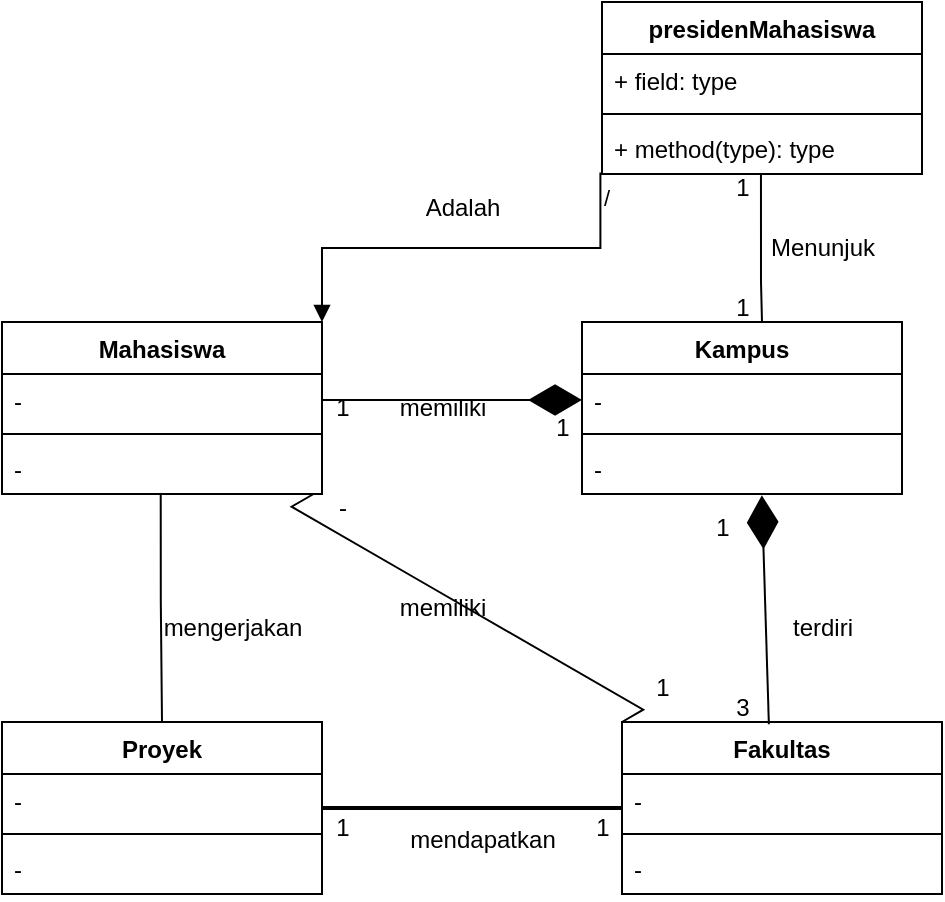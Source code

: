<mxfile version="24.7.17">
  <diagram name="Page-1" id="6LQtNeNd299xeVjcr9o0">
    <mxGraphModel dx="989" dy="532" grid="1" gridSize="10" guides="1" tooltips="1" connect="1" arrows="1" fold="1" page="1" pageScale="1" pageWidth="850" pageHeight="1100" math="0" shadow="0">
      <root>
        <mxCell id="0" />
        <mxCell id="1" parent="0" />
        <mxCell id="BIk3DIRkUdJkTcNx4_2m-1" value="Mahasiswa" style="swimlane;fontStyle=1;align=center;verticalAlign=top;childLayout=stackLayout;horizontal=1;startSize=26;horizontalStack=0;resizeParent=1;resizeParentMax=0;resizeLast=0;collapsible=1;marginBottom=0;whiteSpace=wrap;html=1;" vertex="1" parent="1">
          <mxGeometry x="160" y="200" width="160" height="86" as="geometry" />
        </mxCell>
        <mxCell id="BIk3DIRkUdJkTcNx4_2m-2" value="-" style="text;strokeColor=none;fillColor=none;align=left;verticalAlign=top;spacingLeft=4;spacingRight=4;overflow=hidden;rotatable=0;points=[[0,0.5],[1,0.5]];portConstraint=eastwest;whiteSpace=wrap;html=1;" vertex="1" parent="BIk3DIRkUdJkTcNx4_2m-1">
          <mxGeometry y="26" width="160" height="26" as="geometry" />
        </mxCell>
        <mxCell id="BIk3DIRkUdJkTcNx4_2m-3" value="" style="line;strokeWidth=1;fillColor=none;align=left;verticalAlign=middle;spacingTop=-1;spacingLeft=3;spacingRight=3;rotatable=0;labelPosition=right;points=[];portConstraint=eastwest;strokeColor=inherit;" vertex="1" parent="BIk3DIRkUdJkTcNx4_2m-1">
          <mxGeometry y="52" width="160" height="8" as="geometry" />
        </mxCell>
        <mxCell id="BIk3DIRkUdJkTcNx4_2m-4" value="-" style="text;strokeColor=none;fillColor=none;align=left;verticalAlign=top;spacingLeft=4;spacingRight=4;overflow=hidden;rotatable=0;points=[[0,0.5],[1,0.5]];portConstraint=eastwest;whiteSpace=wrap;html=1;" vertex="1" parent="BIk3DIRkUdJkTcNx4_2m-1">
          <mxGeometry y="60" width="160" height="26" as="geometry" />
        </mxCell>
        <mxCell id="BIk3DIRkUdJkTcNx4_2m-5" value="Fakultas" style="swimlane;fontStyle=1;align=center;verticalAlign=top;childLayout=stackLayout;horizontal=1;startSize=26;horizontalStack=0;resizeParent=1;resizeParentMax=0;resizeLast=0;collapsible=1;marginBottom=0;whiteSpace=wrap;html=1;" vertex="1" parent="1">
          <mxGeometry x="470" y="400" width="160" height="86" as="geometry" />
        </mxCell>
        <mxCell id="BIk3DIRkUdJkTcNx4_2m-6" value="-" style="text;strokeColor=none;fillColor=none;align=left;verticalAlign=top;spacingLeft=4;spacingRight=4;overflow=hidden;rotatable=0;points=[[0,0.5],[1,0.5]];portConstraint=eastwest;whiteSpace=wrap;html=1;" vertex="1" parent="BIk3DIRkUdJkTcNx4_2m-5">
          <mxGeometry y="26" width="160" height="26" as="geometry" />
        </mxCell>
        <mxCell id="BIk3DIRkUdJkTcNx4_2m-7" value="" style="line;strokeWidth=1;fillColor=none;align=left;verticalAlign=middle;spacingTop=-1;spacingLeft=3;spacingRight=3;rotatable=0;labelPosition=right;points=[];portConstraint=eastwest;strokeColor=inherit;" vertex="1" parent="BIk3DIRkUdJkTcNx4_2m-5">
          <mxGeometry y="52" width="160" height="8" as="geometry" />
        </mxCell>
        <mxCell id="BIk3DIRkUdJkTcNx4_2m-8" value="-" style="text;strokeColor=none;fillColor=none;align=left;verticalAlign=top;spacingLeft=4;spacingRight=4;overflow=hidden;rotatable=0;points=[[0,0.5],[1,0.5]];portConstraint=eastwest;whiteSpace=wrap;html=1;" vertex="1" parent="BIk3DIRkUdJkTcNx4_2m-5">
          <mxGeometry y="60" width="160" height="26" as="geometry" />
        </mxCell>
        <mxCell id="BIk3DIRkUdJkTcNx4_2m-9" value="Kampus" style="swimlane;fontStyle=1;align=center;verticalAlign=top;childLayout=stackLayout;horizontal=1;startSize=26;horizontalStack=0;resizeParent=1;resizeParentMax=0;resizeLast=0;collapsible=1;marginBottom=0;whiteSpace=wrap;html=1;" vertex="1" parent="1">
          <mxGeometry x="450" y="200" width="160" height="86" as="geometry" />
        </mxCell>
        <mxCell id="BIk3DIRkUdJkTcNx4_2m-10" value="-" style="text;strokeColor=none;fillColor=none;align=left;verticalAlign=top;spacingLeft=4;spacingRight=4;overflow=hidden;rotatable=0;points=[[0,0.5],[1,0.5]];portConstraint=eastwest;whiteSpace=wrap;html=1;" vertex="1" parent="BIk3DIRkUdJkTcNx4_2m-9">
          <mxGeometry y="26" width="160" height="26" as="geometry" />
        </mxCell>
        <mxCell id="BIk3DIRkUdJkTcNx4_2m-11" value="" style="line;strokeWidth=1;fillColor=none;align=left;verticalAlign=middle;spacingTop=-1;spacingLeft=3;spacingRight=3;rotatable=0;labelPosition=right;points=[];portConstraint=eastwest;strokeColor=inherit;" vertex="1" parent="BIk3DIRkUdJkTcNx4_2m-9">
          <mxGeometry y="52" width="160" height="8" as="geometry" />
        </mxCell>
        <mxCell id="BIk3DIRkUdJkTcNx4_2m-12" value="-" style="text;strokeColor=none;fillColor=none;align=left;verticalAlign=top;spacingLeft=4;spacingRight=4;overflow=hidden;rotatable=0;points=[[0,0.5],[1,0.5]];portConstraint=eastwest;whiteSpace=wrap;html=1;" vertex="1" parent="BIk3DIRkUdJkTcNx4_2m-9">
          <mxGeometry y="60" width="160" height="26" as="geometry" />
        </mxCell>
        <mxCell id="BIk3DIRkUdJkTcNx4_2m-13" value="Proyek" style="swimlane;fontStyle=1;align=center;verticalAlign=top;childLayout=stackLayout;horizontal=1;startSize=26;horizontalStack=0;resizeParent=1;resizeParentMax=0;resizeLast=0;collapsible=1;marginBottom=0;whiteSpace=wrap;html=1;" vertex="1" parent="1">
          <mxGeometry x="160" y="400" width="160" height="86" as="geometry" />
        </mxCell>
        <mxCell id="BIk3DIRkUdJkTcNx4_2m-14" value="-" style="text;strokeColor=none;fillColor=none;align=left;verticalAlign=top;spacingLeft=4;spacingRight=4;overflow=hidden;rotatable=0;points=[[0,0.5],[1,0.5]];portConstraint=eastwest;whiteSpace=wrap;html=1;" vertex="1" parent="BIk3DIRkUdJkTcNx4_2m-13">
          <mxGeometry y="26" width="160" height="26" as="geometry" />
        </mxCell>
        <mxCell id="BIk3DIRkUdJkTcNx4_2m-15" value="" style="line;strokeWidth=1;fillColor=none;align=left;verticalAlign=middle;spacingTop=-1;spacingLeft=3;spacingRight=3;rotatable=0;labelPosition=right;points=[];portConstraint=eastwest;strokeColor=inherit;" vertex="1" parent="BIk3DIRkUdJkTcNx4_2m-13">
          <mxGeometry y="52" width="160" height="8" as="geometry" />
        </mxCell>
        <mxCell id="BIk3DIRkUdJkTcNx4_2m-16" value="-" style="text;strokeColor=none;fillColor=none;align=left;verticalAlign=top;spacingLeft=4;spacingRight=4;overflow=hidden;rotatable=0;points=[[0,0.5],[1,0.5]];portConstraint=eastwest;whiteSpace=wrap;html=1;" vertex="1" parent="BIk3DIRkUdJkTcNx4_2m-13">
          <mxGeometry y="60" width="160" height="26" as="geometry" />
        </mxCell>
        <mxCell id="BIk3DIRkUdJkTcNx4_2m-25" value="presidenMahasiswa" style="swimlane;fontStyle=1;align=center;verticalAlign=top;childLayout=stackLayout;horizontal=1;startSize=26;horizontalStack=0;resizeParent=1;resizeParentMax=0;resizeLast=0;collapsible=1;marginBottom=0;whiteSpace=wrap;html=1;" vertex="1" parent="1">
          <mxGeometry x="460" y="40" width="160" height="86" as="geometry" />
        </mxCell>
        <mxCell id="BIk3DIRkUdJkTcNx4_2m-26" value="+ field: type" style="text;strokeColor=none;fillColor=none;align=left;verticalAlign=top;spacingLeft=4;spacingRight=4;overflow=hidden;rotatable=0;points=[[0,0.5],[1,0.5]];portConstraint=eastwest;whiteSpace=wrap;html=1;" vertex="1" parent="BIk3DIRkUdJkTcNx4_2m-25">
          <mxGeometry y="26" width="160" height="26" as="geometry" />
        </mxCell>
        <mxCell id="BIk3DIRkUdJkTcNx4_2m-27" value="" style="line;strokeWidth=1;fillColor=none;align=left;verticalAlign=middle;spacingTop=-1;spacingLeft=3;spacingRight=3;rotatable=0;labelPosition=right;points=[];portConstraint=eastwest;strokeColor=inherit;" vertex="1" parent="BIk3DIRkUdJkTcNx4_2m-25">
          <mxGeometry y="52" width="160" height="8" as="geometry" />
        </mxCell>
        <mxCell id="BIk3DIRkUdJkTcNx4_2m-28" value="+ method(type): type" style="text;strokeColor=none;fillColor=none;align=left;verticalAlign=top;spacingLeft=4;spacingRight=4;overflow=hidden;rotatable=0;points=[[0,0.5],[1,0.5]];portConstraint=eastwest;whiteSpace=wrap;html=1;" vertex="1" parent="BIk3DIRkUdJkTcNx4_2m-25">
          <mxGeometry y="60" width="160" height="26" as="geometry" />
        </mxCell>
        <mxCell id="BIk3DIRkUdJkTcNx4_2m-30" value="" style="endArrow=diamondThin;endFill=1;endSize=24;html=1;rounded=0;entryX=0;entryY=0.5;entryDx=0;entryDy=0;exitX=1;exitY=0.5;exitDx=0;exitDy=0;" edge="1" parent="1" source="BIk3DIRkUdJkTcNx4_2m-2" target="BIk3DIRkUdJkTcNx4_2m-10">
          <mxGeometry width="160" relative="1" as="geometry">
            <mxPoint x="340" y="239" as="sourcePoint" />
            <mxPoint x="350" y="286" as="targetPoint" />
          </mxGeometry>
        </mxCell>
        <mxCell id="BIk3DIRkUdJkTcNx4_2m-31" value="" style="endArrow=none;html=1;edgeStyle=orthogonalEdgeStyle;rounded=0;exitX=0.496;exitY=1.009;exitDx=0;exitDy=0;exitPerimeter=0;entryX=0.5;entryY=0;entryDx=0;entryDy=0;" edge="1" parent="1" source="BIk3DIRkUdJkTcNx4_2m-4" target="BIk3DIRkUdJkTcNx4_2m-13">
          <mxGeometry relative="1" as="geometry">
            <mxPoint x="250" y="310" as="sourcePoint" />
            <mxPoint x="500" y="400" as="targetPoint" />
            <Array as="points">
              <mxPoint x="239" y="340" />
              <mxPoint x="240" y="340" />
            </Array>
          </mxGeometry>
        </mxCell>
        <mxCell id="BIk3DIRkUdJkTcNx4_2m-37" value="" style="endArrow=none;html=1;edgeStyle=orthogonalEdgeStyle;rounded=0;exitX=0.496;exitY=1.009;exitDx=0;exitDy=0;exitPerimeter=0;" edge="1" parent="1">
          <mxGeometry relative="1" as="geometry">
            <mxPoint x="539.48" y="126" as="sourcePoint" />
            <mxPoint x="540" y="200" as="targetPoint" />
            <Array as="points">
              <mxPoint x="539.48" y="180" />
              <mxPoint x="540.48" y="180" />
            </Array>
          </mxGeometry>
        </mxCell>
        <mxCell id="BIk3DIRkUdJkTcNx4_2m-38" value="/" style="endArrow=block;endFill=1;html=1;edgeStyle=orthogonalEdgeStyle;align=left;verticalAlign=top;rounded=0;exitX=-0.005;exitY=0.971;exitDx=0;exitDy=0;exitPerimeter=0;entryX=1;entryY=0;entryDx=0;entryDy=0;" edge="1" parent="1" source="BIk3DIRkUdJkTcNx4_2m-28" target="BIk3DIRkUdJkTcNx4_2m-1">
          <mxGeometry x="-1" relative="1" as="geometry">
            <mxPoint x="190" y="180" as="sourcePoint" />
            <mxPoint x="350" y="180" as="targetPoint" />
            <Array as="points">
              <mxPoint x="459" y="163" />
              <mxPoint x="320" y="163" />
            </Array>
          </mxGeometry>
        </mxCell>
        <mxCell id="BIk3DIRkUdJkTcNx4_2m-40" value="1" style="text;html=1;align=center;verticalAlign=middle;resizable=0;points=[];autosize=1;strokeColor=none;fillColor=none;" vertex="1" parent="1">
          <mxGeometry x="515" y="118" width="30" height="30" as="geometry" />
        </mxCell>
        <mxCell id="BIk3DIRkUdJkTcNx4_2m-41" value="1" style="text;html=1;align=center;verticalAlign=middle;resizable=0;points=[];autosize=1;strokeColor=none;fillColor=none;" vertex="1" parent="1">
          <mxGeometry x="515" y="178" width="30" height="30" as="geometry" />
        </mxCell>
        <mxCell id="BIk3DIRkUdJkTcNx4_2m-42" value="Menunjuk" style="text;html=1;align=center;verticalAlign=middle;resizable=0;points=[];autosize=1;strokeColor=none;fillColor=none;" vertex="1" parent="1">
          <mxGeometry x="530" y="148" width="80" height="30" as="geometry" />
        </mxCell>
        <mxCell id="BIk3DIRkUdJkTcNx4_2m-43" value="Adalah" style="text;html=1;align=center;verticalAlign=middle;resizable=0;points=[];autosize=1;strokeColor=none;fillColor=none;" vertex="1" parent="1">
          <mxGeometry x="360" y="128" width="60" height="30" as="geometry" />
        </mxCell>
        <mxCell id="BIk3DIRkUdJkTcNx4_2m-44" value="memiliki" style="text;html=1;align=center;verticalAlign=middle;resizable=0;points=[];autosize=1;strokeColor=none;fillColor=none;" vertex="1" parent="1">
          <mxGeometry x="345" y="228" width="70" height="30" as="geometry" />
        </mxCell>
        <mxCell id="BIk3DIRkUdJkTcNx4_2m-45" value="1" style="text;html=1;align=center;verticalAlign=middle;resizable=0;points=[];autosize=1;strokeColor=none;fillColor=none;" vertex="1" parent="1">
          <mxGeometry x="315" y="228" width="30" height="30" as="geometry" />
        </mxCell>
        <mxCell id="BIk3DIRkUdJkTcNx4_2m-46" value="1" style="text;html=1;align=center;verticalAlign=middle;resizable=0;points=[];autosize=1;strokeColor=none;fillColor=none;" vertex="1" parent="1">
          <mxGeometry x="425" y="238" width="30" height="30" as="geometry" />
        </mxCell>
        <mxCell id="BIk3DIRkUdJkTcNx4_2m-48" value="" style="endArrow=diamondThin;endFill=1;endSize=24;html=1;rounded=0;entryX=0.562;entryY=1.024;entryDx=0;entryDy=0;entryPerimeter=0;exitX=0.459;exitY=0.013;exitDx=0;exitDy=0;exitPerimeter=0;" edge="1" parent="1" source="BIk3DIRkUdJkTcNx4_2m-5" target="BIk3DIRkUdJkTcNx4_2m-12">
          <mxGeometry width="160" relative="1" as="geometry">
            <mxPoint x="470" y="340" as="sourcePoint" />
            <mxPoint x="630" y="340" as="targetPoint" />
          </mxGeometry>
        </mxCell>
        <mxCell id="BIk3DIRkUdJkTcNx4_2m-49" value="terdiri" style="text;html=1;align=center;verticalAlign=middle;resizable=0;points=[];autosize=1;strokeColor=none;fillColor=none;" vertex="1" parent="1">
          <mxGeometry x="545" y="338" width="50" height="30" as="geometry" />
        </mxCell>
        <mxCell id="BIk3DIRkUdJkTcNx4_2m-50" value="1" style="text;html=1;align=center;verticalAlign=middle;resizable=0;points=[];autosize=1;strokeColor=none;fillColor=none;" vertex="1" parent="1">
          <mxGeometry x="505" y="288" width="30" height="30" as="geometry" />
        </mxCell>
        <mxCell id="BIk3DIRkUdJkTcNx4_2m-51" value="3" style="text;html=1;align=center;verticalAlign=middle;resizable=0;points=[];autosize=1;strokeColor=none;fillColor=none;" vertex="1" parent="1">
          <mxGeometry x="515" y="378" width="30" height="30" as="geometry" />
        </mxCell>
        <mxCell id="BIk3DIRkUdJkTcNx4_2m-55" value="" style="line;strokeWidth=2;html=1;" vertex="1" parent="1">
          <mxGeometry x="320" y="438" width="150" height="10" as="geometry" />
        </mxCell>
        <mxCell id="BIk3DIRkUdJkTcNx4_2m-56" value="" style="edgeStyle=isometricEdgeStyle;endArrow=none;html=1;rounded=0;exitX=0;exitY=0;exitDx=0;exitDy=0;" edge="1" parent="1" source="BIk3DIRkUdJkTcNx4_2m-5">
          <mxGeometry width="50" height="100" relative="1" as="geometry">
            <mxPoint x="470" y="390" as="sourcePoint" />
            <mxPoint x="315.8" y="286" as="targetPoint" />
            <Array as="points">
              <mxPoint x="370" y="330" />
            </Array>
          </mxGeometry>
        </mxCell>
        <mxCell id="BIk3DIRkUdJkTcNx4_2m-57" value="memiliki" style="text;html=1;align=center;verticalAlign=middle;resizable=0;points=[];autosize=1;strokeColor=none;fillColor=none;" vertex="1" parent="1">
          <mxGeometry x="345" y="328" width="70" height="30" as="geometry" />
        </mxCell>
        <mxCell id="BIk3DIRkUdJkTcNx4_2m-58" value="-" style="text;html=1;align=center;verticalAlign=middle;resizable=0;points=[];autosize=1;strokeColor=none;fillColor=none;" vertex="1" parent="1">
          <mxGeometry x="315" y="278" width="30" height="30" as="geometry" />
        </mxCell>
        <mxCell id="BIk3DIRkUdJkTcNx4_2m-59" value="1" style="text;html=1;align=center;verticalAlign=middle;resizable=0;points=[];autosize=1;strokeColor=none;fillColor=none;" vertex="1" parent="1">
          <mxGeometry x="475" y="368" width="30" height="30" as="geometry" />
        </mxCell>
        <mxCell id="BIk3DIRkUdJkTcNx4_2m-60" value="1" style="text;html=1;align=center;verticalAlign=middle;resizable=0;points=[];autosize=1;strokeColor=none;fillColor=none;" vertex="1" parent="1">
          <mxGeometry x="315" y="438" width="30" height="30" as="geometry" />
        </mxCell>
        <mxCell id="BIk3DIRkUdJkTcNx4_2m-61" value="1" style="text;html=1;align=center;verticalAlign=middle;resizable=0;points=[];autosize=1;strokeColor=none;fillColor=none;" vertex="1" parent="1">
          <mxGeometry x="445" y="438" width="30" height="30" as="geometry" />
        </mxCell>
        <mxCell id="BIk3DIRkUdJkTcNx4_2m-62" value="mendapatkan&lt;div&gt;&lt;br&gt;&lt;/div&gt;" style="text;html=1;align=center;verticalAlign=middle;resizable=0;points=[];autosize=1;strokeColor=none;fillColor=none;" vertex="1" parent="1">
          <mxGeometry x="350" y="446" width="100" height="40" as="geometry" />
        </mxCell>
        <mxCell id="BIk3DIRkUdJkTcNx4_2m-63" value="mengerjakan" style="text;html=1;align=center;verticalAlign=middle;resizable=0;points=[];autosize=1;strokeColor=none;fillColor=none;" vertex="1" parent="1">
          <mxGeometry x="230" y="338" width="90" height="30" as="geometry" />
        </mxCell>
      </root>
    </mxGraphModel>
  </diagram>
</mxfile>
